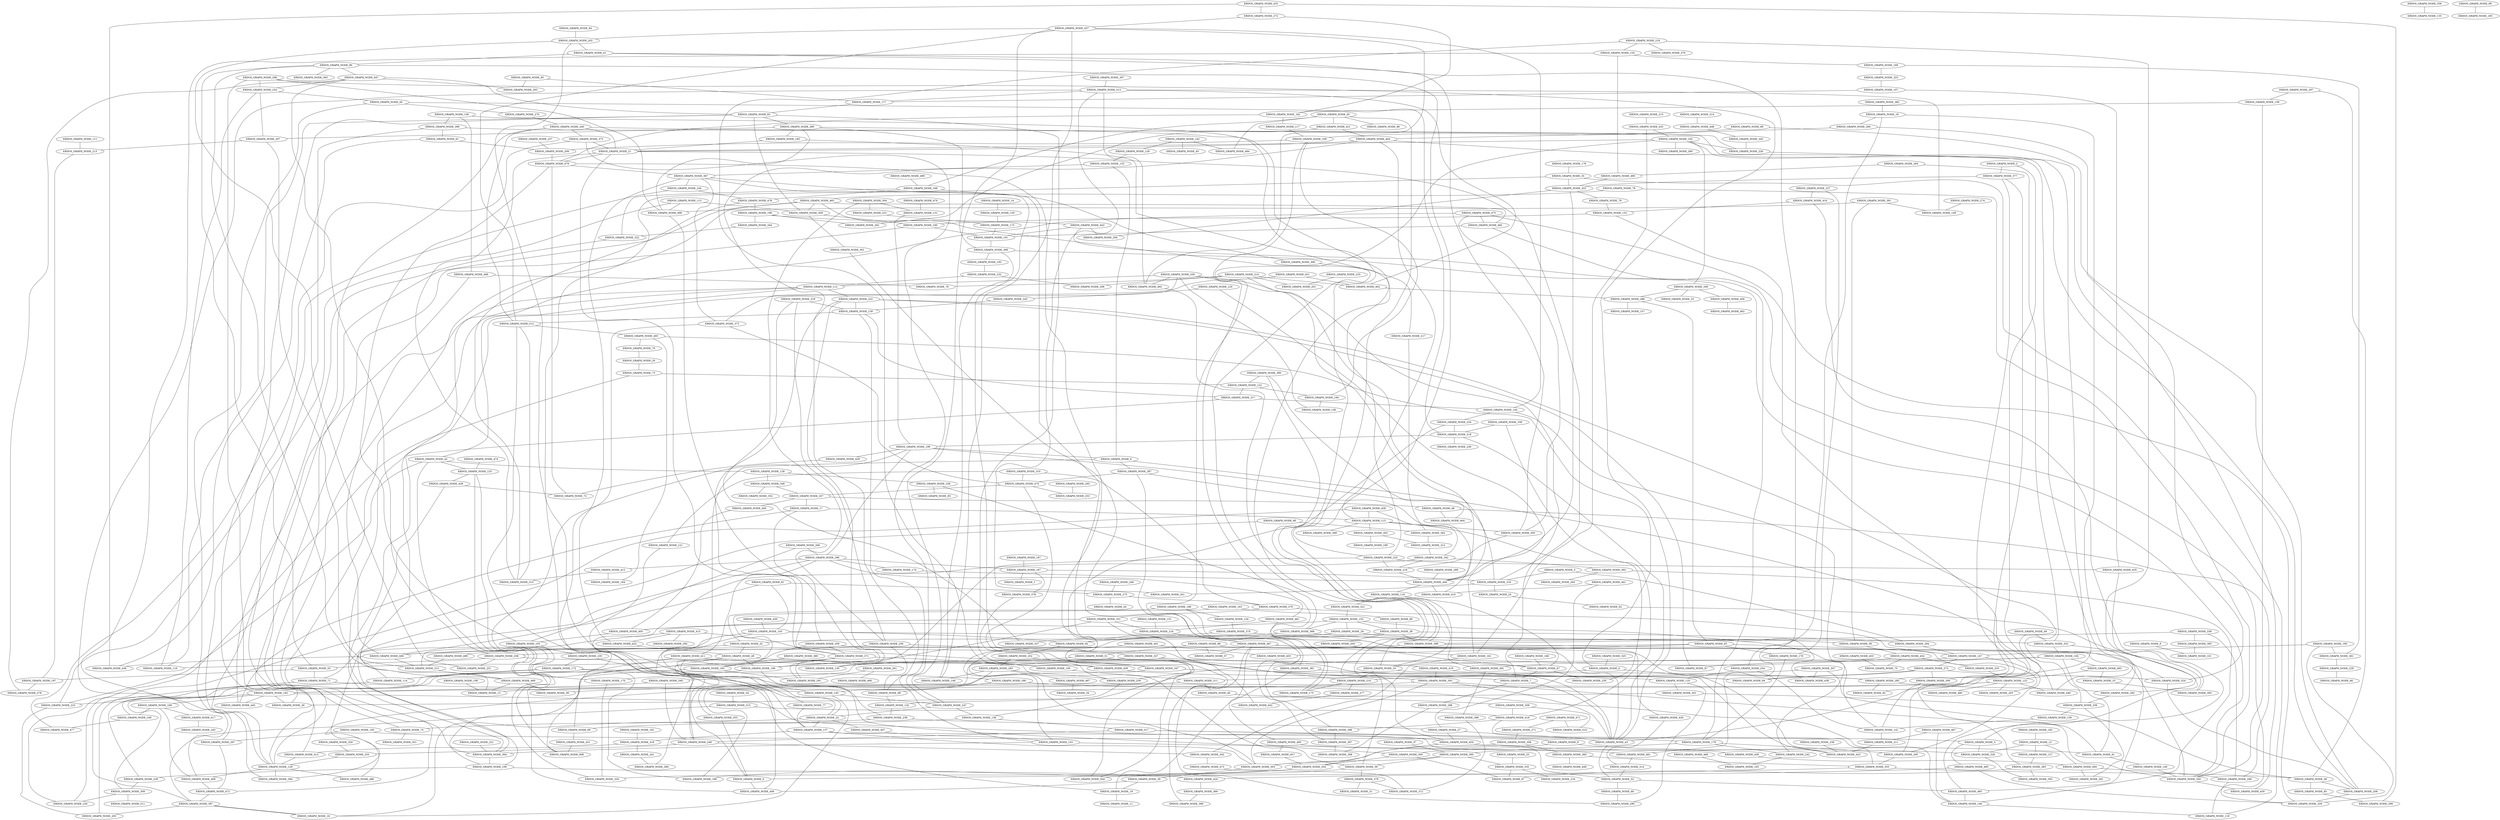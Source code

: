 graph ERDOS_GRAPH{
ERDOS_GRAPH_NODE_515 -- ERDOS_GRAPH_NODE_418;
ERDOS_GRAPH_NODE_287 -- ERDOS_GRAPH_NODE_470;
ERDOS_GRAPH_NODE_248 -- ERDOS_GRAPH_NODE_502;
ERDOS_GRAPH_NODE_64 -- ERDOS_GRAPH_NODE_202;
ERDOS_GRAPH_NODE_123 -- ERDOS_GRAPH_NODE_394;
ERDOS_GRAPH_NODE_501 -- ERDOS_GRAPH_NODE_30;
ERDOS_GRAPH_NODE_143 -- ERDOS_GRAPH_NODE_141;
ERDOS_GRAPH_NODE_166 -- ERDOS_GRAPH_NODE_67;
ERDOS_GRAPH_NODE_467 -- ERDOS_GRAPH_NODE_161;
ERDOS_GRAPH_NODE_161 -- ERDOS_GRAPH_NODE_33;
ERDOS_GRAPH_NODE_453 -- ERDOS_GRAPH_NODE_444;
ERDOS_GRAPH_NODE_152 -- ERDOS_GRAPH_NODE_82;
ERDOS_GRAPH_NODE_71 -- ERDOS_GRAPH_NODE_145;
ERDOS_GRAPH_NODE_80 -- ERDOS_GRAPH_NODE_38;
ERDOS_GRAPH_NODE_360 -- ERDOS_GRAPH_NODE_449;
ERDOS_GRAPH_NODE_9 -- ERDOS_GRAPH_NODE_439;
ERDOS_GRAPH_NODE_78 -- ERDOS_GRAPH_NODE_350;
ERDOS_GRAPH_NODE_38 -- ERDOS_GRAPH_NODE_388;
ERDOS_GRAPH_NODE_485 -- ERDOS_GRAPH_NODE_146;
ERDOS_GRAPH_NODE_215 -- ERDOS_GRAPH_NODE_432;
ERDOS_GRAPH_NODE_214 -- ERDOS_GRAPH_NODE_76;
ERDOS_GRAPH_NODE_89 -- ERDOS_GRAPH_NODE_109;
ERDOS_GRAPH_NODE_471 -- ERDOS_GRAPH_NODE_271;
ERDOS_GRAPH_NODE_136 -- ERDOS_GRAPH_NODE_234;
ERDOS_GRAPH_NODE_237 -- ERDOS_GRAPH_NODE_209;
ERDOS_GRAPH_NODE_113 -- ERDOS_GRAPH_NODE_223;
ERDOS_GRAPH_NODE_358 -- ERDOS_GRAPH_NODE_360;
ERDOS_GRAPH_NODE_387 -- ERDOS_GRAPH_NODE_16;
ERDOS_GRAPH_NODE_92 -- ERDOS_GRAPH_NODE_252;
ERDOS_GRAPH_NODE_61 -- ERDOS_GRAPH_NODE_209;
ERDOS_GRAPH_NODE_283 -- ERDOS_GRAPH_NODE_145;
ERDOS_GRAPH_NODE_214 -- ERDOS_GRAPH_NODE_201;
ERDOS_GRAPH_NODE_288 -- ERDOS_GRAPH_NODE_268;
ERDOS_GRAPH_NODE_6 -- ERDOS_GRAPH_NODE_287;
ERDOS_GRAPH_NODE_27 -- ERDOS_GRAPH_NODE_454;
ERDOS_GRAPH_NODE_242 -- ERDOS_GRAPH_NODE_105;
ERDOS_GRAPH_NODE_219 -- ERDOS_GRAPH_NODE_282;
ERDOS_GRAPH_NODE_179 -- ERDOS_GRAPH_NODE_443;
ERDOS_GRAPH_NODE_65 -- ERDOS_GRAPH_NODE_484;
ERDOS_GRAPH_NODE_173 -- ERDOS_GRAPH_NODE_191;
ERDOS_GRAPH_NODE_95 -- ERDOS_GRAPH_NODE_177;
ERDOS_GRAPH_NODE_505 -- ERDOS_GRAPH_NODE_218;
ERDOS_GRAPH_NODE_294 -- ERDOS_GRAPH_NODE_147;
ERDOS_GRAPH_NODE_342 -- ERDOS_GRAPH_NODE_392;
ERDOS_GRAPH_NODE_399 -- ERDOS_GRAPH_NODE_280;
ERDOS_GRAPH_NODE_331 -- ERDOS_GRAPH_NODE_124;
ERDOS_GRAPH_NODE_395 -- ERDOS_GRAPH_NODE_59;
ERDOS_GRAPH_NODE_447 -- ERDOS_GRAPH_NODE_293;
ERDOS_GRAPH_NODE_142 -- ERDOS_GRAPH_NODE_45;
ERDOS_GRAPH_NODE_97 -- ERDOS_GRAPH_NODE_222;
ERDOS_GRAPH_NODE_240 -- ERDOS_GRAPH_NODE_512;
ERDOS_GRAPH_NODE_336 -- ERDOS_GRAPH_NODE_222;
ERDOS_GRAPH_NODE_188 -- ERDOS_GRAPH_NODE_175;
ERDOS_GRAPH_NODE_479 -- ERDOS_GRAPH_NODE_367;
ERDOS_GRAPH_NODE_20 -- ERDOS_GRAPH_NODE_73;
ERDOS_GRAPH_NODE_114 -- ERDOS_GRAPH_NODE_205;
ERDOS_GRAPH_NODE_428 -- ERDOS_GRAPH_NODE_72;
ERDOS_GRAPH_NODE_7 -- ERDOS_GRAPH_NODE_288;
ERDOS_GRAPH_NODE_445 -- ERDOS_GRAPH_NODE_17;
ERDOS_GRAPH_NODE_35 -- ERDOS_GRAPH_NODE_119;
ERDOS_GRAPH_NODE_483 -- ERDOS_GRAPH_NODE_326;
ERDOS_GRAPH_NODE_243 -- ERDOS_GRAPH_NODE_139;
ERDOS_GRAPH_NODE_367 -- ERDOS_GRAPH_NODE_244;
ERDOS_GRAPH_NODE_41 -- ERDOS_GRAPH_NODE_90;
ERDOS_GRAPH_NODE_152 -- ERDOS_GRAPH_NODE_160;
ERDOS_GRAPH_NODE_455 -- ERDOS_GRAPH_NODE_75;
ERDOS_GRAPH_NODE_182 -- ERDOS_GRAPH_NODE_12;
ERDOS_GRAPH_NODE_17 -- ERDOS_GRAPH_NODE_359;
ERDOS_GRAPH_NODE_395 -- ERDOS_GRAPH_NODE_503;
ERDOS_GRAPH_NODE_266 -- ERDOS_GRAPH_NODE_103;
ERDOS_GRAPH_NODE_22 -- ERDOS_GRAPH_NODE_202;
ERDOS_GRAPH_NODE_502 -- ERDOS_GRAPH_NODE_473;
ERDOS_GRAPH_NODE_257 -- ERDOS_GRAPH_NODE_48;
ERDOS_GRAPH_NODE_102 -- ERDOS_GRAPH_NODE_21;
ERDOS_GRAPH_NODE_265 -- ERDOS_GRAPH_NODE_253;
ERDOS_GRAPH_NODE_18 -- ERDOS_GRAPH_NODE_481;
ERDOS_GRAPH_NODE_378 -- ERDOS_GRAPH_NODE_504;
ERDOS_GRAPH_NODE_364 -- ERDOS_GRAPH_NODE_106;
ERDOS_GRAPH_NODE_172 -- ERDOS_GRAPH_NODE_228;
ERDOS_GRAPH_NODE_347 -- ERDOS_GRAPH_NODE_285;
ERDOS_GRAPH_NODE_46 -- ERDOS_GRAPH_NODE_362;
ERDOS_GRAPH_NODE_421 -- ERDOS_GRAPH_NODE_262;
ERDOS_GRAPH_NODE_53 -- ERDOS_GRAPH_NODE_197;
ERDOS_GRAPH_NODE_53 -- ERDOS_GRAPH_NODE_71;
ERDOS_GRAPH_NODE_220 -- ERDOS_GRAPH_NODE_73;
ERDOS_GRAPH_NODE_304 -- ERDOS_GRAPH_NODE_131;
ERDOS_GRAPH_NODE_338 -- ERDOS_GRAPH_NODE_388;
ERDOS_GRAPH_NODE_39 -- ERDOS_GRAPH_NODE_19;
ERDOS_GRAPH_NODE_131 -- ERDOS_GRAPH_NODE_199;
ERDOS_GRAPH_NODE_428 -- ERDOS_GRAPH_NODE_13;
ERDOS_GRAPH_NODE_474 -- ERDOS_GRAPH_NODE_125;
ERDOS_GRAPH_NODE_235 -- ERDOS_GRAPH_NODE_172;
ERDOS_GRAPH_NODE_165 -- ERDOS_GRAPH_NODE_291;
ERDOS_GRAPH_NODE_167 -- ERDOS_GRAPH_NODE_316;
ERDOS_GRAPH_NODE_183 -- ERDOS_GRAPH_NODE_21;
ERDOS_GRAPH_NODE_102 -- ERDOS_GRAPH_NODE_260;
ERDOS_GRAPH_NODE_370 -- ERDOS_GRAPH_NODE_147;
ERDOS_GRAPH_NODE_28 -- ERDOS_GRAPH_NODE_180;
ERDOS_GRAPH_NODE_22 -- ERDOS_GRAPH_NODE_74;
ERDOS_GRAPH_NODE_21 -- ERDOS_GRAPH_NODE_371;
ERDOS_GRAPH_NODE_56 -- ERDOS_GRAPH_NODE_85;
ERDOS_GRAPH_NODE_518 -- ERDOS_GRAPH_NODE_236;
ERDOS_GRAPH_NODE_102 -- ERDOS_GRAPH_NODE_349;
ERDOS_GRAPH_NODE_223 -- ERDOS_GRAPH_NODE_205;
ERDOS_GRAPH_NODE_444 -- ERDOS_GRAPH_NODE_410;
ERDOS_GRAPH_NODE_206 -- ERDOS_GRAPH_NODE_329;
ERDOS_GRAPH_NODE_229 -- ERDOS_GRAPH_NODE_66;
ERDOS_GRAPH_NODE_461 -- ERDOS_GRAPH_NODE_124;
ERDOS_GRAPH_NODE_469 -- ERDOS_GRAPH_NODE_13;
ERDOS_GRAPH_NODE_466 -- ERDOS_GRAPH_NODE_76;
ERDOS_GRAPH_NODE_453 -- ERDOS_GRAPH_NODE_200;
ERDOS_GRAPH_NODE_106 -- ERDOS_GRAPH_NODE_317;
ERDOS_GRAPH_NODE_78 -- ERDOS_GRAPH_NODE_465;
ERDOS_GRAPH_NODE_338 -- ERDOS_GRAPH_NODE_385;
ERDOS_GRAPH_NODE_71 -- ERDOS_GRAPH_NODE_387;
ERDOS_GRAPH_NODE_381 -- ERDOS_GRAPH_NODE_19;
ERDOS_GRAPH_NODE_88 -- ERDOS_GRAPH_NODE_57;
ERDOS_GRAPH_NODE_367 -- ERDOS_GRAPH_NODE_94;
ERDOS_GRAPH_NODE_280 -- ERDOS_GRAPH_NODE_496;
ERDOS_GRAPH_NODE_495 -- ERDOS_GRAPH_NODE_424;
ERDOS_GRAPH_NODE_336 -- ERDOS_GRAPH_NODE_159;
ERDOS_GRAPH_NODE_354 -- ERDOS_GRAPH_NODE_334;
ERDOS_GRAPH_NODE_406 -- ERDOS_GRAPH_NODE_313;
ERDOS_GRAPH_NODE_158 -- ERDOS_GRAPH_NODE_396;
ERDOS_GRAPH_NODE_332 -- ERDOS_GRAPH_NODE_393;
ERDOS_GRAPH_NODE_115 -- ERDOS_GRAPH_NODE_505;
ERDOS_GRAPH_NODE_355 -- ERDOS_GRAPH_NODE_56;
ERDOS_GRAPH_NODE_90 -- ERDOS_GRAPH_NODE_469;
ERDOS_GRAPH_NODE_151 -- ERDOS_GRAPH_NODE_124;
ERDOS_GRAPH_NODE_311 -- ERDOS_GRAPH_NODE_58;
ERDOS_GRAPH_NODE_297 -- ERDOS_GRAPH_NODE_156;
ERDOS_GRAPH_NODE_379 -- ERDOS_GRAPH_NODE_372;
ERDOS_GRAPH_NODE_107 -- ERDOS_GRAPH_NODE_177;
ERDOS_GRAPH_NODE_411 -- ERDOS_GRAPH_NODE_238;
ERDOS_GRAPH_NODE_172 -- ERDOS_GRAPH_NODE_19;
ERDOS_GRAPH_NODE_240 -- ERDOS_GRAPH_NODE_375;
ERDOS_GRAPH_NODE_137 -- ERDOS_GRAPH_NODE_503;
ERDOS_GRAPH_NODE_190 -- ERDOS_GRAPH_NODE_147;
ERDOS_GRAPH_NODE_356 -- ERDOS_GRAPH_NODE_135;
ERDOS_GRAPH_NODE_106 -- ERDOS_GRAPH_NODE_112;
ERDOS_GRAPH_NODE_404 -- ERDOS_GRAPH_NODE_21;
ERDOS_GRAPH_NODE_128 -- ERDOS_GRAPH_NODE_328;
ERDOS_GRAPH_NODE_234 -- ERDOS_GRAPH_NODE_518;
ERDOS_GRAPH_NODE_343 -- ERDOS_GRAPH_NODE_192;
ERDOS_GRAPH_NODE_179 -- ERDOS_GRAPH_NODE_295;
ERDOS_GRAPH_NODE_165 -- ERDOS_GRAPH_NODE_364;
ERDOS_GRAPH_NODE_109 -- ERDOS_GRAPH_NODE_209;
ERDOS_GRAPH_NODE_232 -- ERDOS_GRAPH_NODE_506;
ERDOS_GRAPH_NODE_142 -- ERDOS_GRAPH_NODE_126;
ERDOS_GRAPH_NODE_125 -- ERDOS_GRAPH_NODE_446;
ERDOS_GRAPH_NODE_432 -- ERDOS_GRAPH_NODE_161;
ERDOS_GRAPH_NODE_492 -- ERDOS_GRAPH_NODE_388;
ERDOS_GRAPH_NODE_147 -- ERDOS_GRAPH_NODE_273;
ERDOS_GRAPH_NODE_219 -- ERDOS_GRAPH_NODE_259;
ERDOS_GRAPH_NODE_156 -- ERDOS_GRAPH_NODE_350;
ERDOS_GRAPH_NODE_0 -- ERDOS_GRAPH_NODE_446;
ERDOS_GRAPH_NODE_507 -- ERDOS_GRAPH_NODE_438;
ERDOS_GRAPH_NODE_310 -- ERDOS_GRAPH_NODE_121;
ERDOS_GRAPH_NODE_123 -- ERDOS_GRAPH_NODE_13;
ERDOS_GRAPH_NODE_188 -- ERDOS_GRAPH_NODE_32;
ERDOS_GRAPH_NODE_499 -- ERDOS_GRAPH_NODE_313;
ERDOS_GRAPH_NODE_102 -- ERDOS_GRAPH_NODE_381;
ERDOS_GRAPH_NODE_309 -- ERDOS_GRAPH_NODE_220;
ERDOS_GRAPH_NODE_327 -- ERDOS_GRAPH_NODE_353;
ERDOS_GRAPH_NODE_235 -- ERDOS_GRAPH_NODE_145;
ERDOS_GRAPH_NODE_155 -- ERDOS_GRAPH_NODE_38;
ERDOS_GRAPH_NODE_196 -- ERDOS_GRAPH_NODE_262;
ERDOS_GRAPH_NODE_221 -- ERDOS_GRAPH_NODE_364;
ERDOS_GRAPH_NODE_199 -- ERDOS_GRAPH_NODE_316;
ERDOS_GRAPH_NODE_153 -- ERDOS_GRAPH_NODE_481;
ERDOS_GRAPH_NODE_231 -- ERDOS_GRAPH_NODE_173;
ERDOS_GRAPH_NODE_18 -- ERDOS_GRAPH_NODE_284;
ERDOS_GRAPH_NODE_286 -- ERDOS_GRAPH_NODE_157;
ERDOS_GRAPH_NODE_481 -- ERDOS_GRAPH_NODE_314;
ERDOS_GRAPH_NODE_143 -- ERDOS_GRAPH_NODE_92;
ERDOS_GRAPH_NODE_375 -- ERDOS_GRAPH_NODE_21;
ERDOS_GRAPH_NODE_125 -- ERDOS_GRAPH_NODE_428;
ERDOS_GRAPH_NODE_238 -- ERDOS_GRAPH_NODE_16;
ERDOS_GRAPH_NODE_158 -- ERDOS_GRAPH_NODE_454;
ERDOS_GRAPH_NODE_120 -- ERDOS_GRAPH_NODE_243;
ERDOS_GRAPH_NODE_377 -- ERDOS_GRAPH_NODE_453;
ERDOS_GRAPH_NODE_371 -- ERDOS_GRAPH_NODE_100;
ERDOS_GRAPH_NODE_95 -- ERDOS_GRAPH_NODE_293;
ERDOS_GRAPH_NODE_340 -- ERDOS_GRAPH_NODE_192;
ERDOS_GRAPH_NODE_346 -- ERDOS_GRAPH_NODE_322;
ERDOS_GRAPH_NODE_29 -- ERDOS_GRAPH_NODE_153;
ERDOS_GRAPH_NODE_112 -- ERDOS_GRAPH_NODE_42;
ERDOS_GRAPH_NODE_283 -- ERDOS_GRAPH_NODE_497;
ERDOS_GRAPH_NODE_451 -- ERDOS_GRAPH_NODE_402;
ERDOS_GRAPH_NODE_256 -- ERDOS_GRAPH_NODE_499;
ERDOS_GRAPH_NODE_415 -- ERDOS_GRAPH_NODE_422;
ERDOS_GRAPH_NODE_275 -- ERDOS_GRAPH_NODE_370;
ERDOS_GRAPH_NODE_426 -- ERDOS_GRAPH_NODE_314;
ERDOS_GRAPH_NODE_9 -- ERDOS_GRAPH_NODE_300;
ERDOS_GRAPH_NODE_88 -- ERDOS_GRAPH_NODE_51;
ERDOS_GRAPH_NODE_257 -- ERDOS_GRAPH_NODE_17;
ERDOS_GRAPH_NODE_318 -- ERDOS_GRAPH_NODE_413;
ERDOS_GRAPH_NODE_470 -- ERDOS_GRAPH_NODE_253;
ERDOS_GRAPH_NODE_226 -- ERDOS_GRAPH_NODE_430;
ERDOS_GRAPH_NODE_296 -- ERDOS_GRAPH_NODE_411;
ERDOS_GRAPH_NODE_458 -- ERDOS_GRAPH_NODE_115;
ERDOS_GRAPH_NODE_140 -- ERDOS_GRAPH_NODE_350;
ERDOS_GRAPH_NODE_298 -- ERDOS_GRAPH_NODE_496;
ERDOS_GRAPH_NODE_349 -- ERDOS_GRAPH_NODE_456;
ERDOS_GRAPH_NODE_475 -- ERDOS_GRAPH_NODE_329;
ERDOS_GRAPH_NODE_258 -- ERDOS_GRAPH_NODE_59;
ERDOS_GRAPH_NODE_431 -- ERDOS_GRAPH_NODE_408;
ERDOS_GRAPH_NODE_43 -- ERDOS_GRAPH_NODE_52;
ERDOS_GRAPH_NODE_444 -- ERDOS_GRAPH_NODE_118;
ERDOS_GRAPH_NODE_443 -- ERDOS_GRAPH_NODE_200;
ERDOS_GRAPH_NODE_490 -- ERDOS_GRAPH_NODE_453;
ERDOS_GRAPH_NODE_450 -- ERDOS_GRAPH_NODE_143;
ERDOS_GRAPH_NODE_280 -- ERDOS_GRAPH_NODE_207;
ERDOS_GRAPH_NODE_383 -- ERDOS_GRAPH_NODE_305;
ERDOS_GRAPH_NODE_172 -- ERDOS_GRAPH_NODE_186;
ERDOS_GRAPH_NODE_417 -- ERDOS_GRAPH_NODE_245;
ERDOS_GRAPH_NODE_63 -- ERDOS_GRAPH_NODE_192;
ERDOS_GRAPH_NODE_473 -- ERDOS_GRAPH_NODE_372;
ERDOS_GRAPH_NODE_316 -- ERDOS_GRAPH_NODE_21;
ERDOS_GRAPH_NODE_291 -- ERDOS_GRAPH_NODE_222;
ERDOS_GRAPH_NODE_483 -- ERDOS_GRAPH_NODE_457;
ERDOS_GRAPH_NODE_218 -- ERDOS_GRAPH_NODE_444;
ERDOS_GRAPH_NODE_98 -- ERDOS_GRAPH_NODE_132;
ERDOS_GRAPH_NODE_371 -- ERDOS_GRAPH_NODE_222;
ERDOS_GRAPH_NODE_36 -- ERDOS_GRAPH_NODE_434;
ERDOS_GRAPH_NODE_91 -- ERDOS_GRAPH_NODE_140;
ERDOS_GRAPH_NODE_102 -- ERDOS_GRAPH_NODE_226;
ERDOS_GRAPH_NODE_4 -- ERDOS_GRAPH_NODE_423;
ERDOS_GRAPH_NODE_238 -- ERDOS_GRAPH_NODE_27;
ERDOS_GRAPH_NODE_328 -- ERDOS_GRAPH_NODE_93;
ERDOS_GRAPH_NODE_147 -- ERDOS_GRAPH_NODE_502;
ERDOS_GRAPH_NODE_366 -- ERDOS_GRAPH_NODE_36;
ERDOS_GRAPH_NODE_142 -- ERDOS_GRAPH_NODE_484;
ERDOS_GRAPH_NODE_388 -- ERDOS_GRAPH_NODE_258;
ERDOS_GRAPH_NODE_63 -- ERDOS_GRAPH_NODE_280;
ERDOS_GRAPH_NODE_125 -- ERDOS_GRAPH_NODE_408;
ERDOS_GRAPH_NODE_335 -- ERDOS_GRAPH_NODE_216;
ERDOS_GRAPH_NODE_471 -- ERDOS_GRAPH_NODE_510;
ERDOS_GRAPH_NODE_38 -- ERDOS_GRAPH_NODE_294;
ERDOS_GRAPH_NODE_108 -- ERDOS_GRAPH_NODE_13;
ERDOS_GRAPH_NODE_437 -- ERDOS_GRAPH_NODE_247;
ERDOS_GRAPH_NODE_421 -- ERDOS_GRAPH_NODE_404;
ERDOS_GRAPH_NODE_399 -- ERDOS_GRAPH_NODE_148;
ERDOS_GRAPH_NODE_136 -- ERDOS_GRAPH_NODE_69;
ERDOS_GRAPH_NODE_186 -- ERDOS_GRAPH_NODE_146;
ERDOS_GRAPH_NODE_180 -- ERDOS_GRAPH_NODE_170;
ERDOS_GRAPH_NODE_90 -- ERDOS_GRAPH_NODE_447;
ERDOS_GRAPH_NODE_453 -- ERDOS_GRAPH_NODE_79;
ERDOS_GRAPH_NODE_67 -- ERDOS_GRAPH_NODE_7;
ERDOS_GRAPH_NODE_207 -- ERDOS_GRAPH_NODE_313;
ERDOS_GRAPH_NODE_35 -- ERDOS_GRAPH_NODE_446;
ERDOS_GRAPH_NODE_117 -- ERDOS_GRAPH_NODE_109;
ERDOS_GRAPH_NODE_225 -- ERDOS_GRAPH_NODE_90;
ERDOS_GRAPH_NODE_465 -- ERDOS_GRAPH_NODE_509;
ERDOS_GRAPH_NODE_319 -- ERDOS_GRAPH_NODE_337;
ERDOS_GRAPH_NODE_52 -- ERDOS_GRAPH_NODE_68;
ERDOS_GRAPH_NODE_213 -- ERDOS_GRAPH_NODE_197;
ERDOS_GRAPH_NODE_375 -- ERDOS_GRAPH_NODE_477;
ERDOS_GRAPH_NODE_285 -- ERDOS_GRAPH_NODE_282;
ERDOS_GRAPH_NODE_37 -- ERDOS_GRAPH_NODE_395;
ERDOS_GRAPH_NODE_412 -- ERDOS_GRAPH_NODE_164;
ERDOS_GRAPH_NODE_248 -- ERDOS_GRAPH_NODE_512;
ERDOS_GRAPH_NODE_434 -- ERDOS_GRAPH_NODE_75;
ERDOS_GRAPH_NODE_513 -- ERDOS_GRAPH_NODE_177;
ERDOS_GRAPH_NODE_16 -- ERDOS_GRAPH_NODE_387;
ERDOS_GRAPH_NODE_381 -- ERDOS_GRAPH_NODE_110;
ERDOS_GRAPH_NODE_468 -- ERDOS_GRAPH_NODE_105;
ERDOS_GRAPH_NODE_199 -- ERDOS_GRAPH_NODE_429;
ERDOS_GRAPH_NODE_301 -- ERDOS_GRAPH_NODE_398;
ERDOS_GRAPH_NODE_126 -- ERDOS_GRAPH_NODE_133;
ERDOS_GRAPH_NODE_26 -- ERDOS_GRAPH_NODE_394;
ERDOS_GRAPH_NODE_163 -- ERDOS_GRAPH_NODE_80;
ERDOS_GRAPH_NODE_214 -- ERDOS_GRAPH_NODE_444;
ERDOS_GRAPH_NODE_283 -- ERDOS_GRAPH_NODE_148;
ERDOS_GRAPH_NODE_346 -- ERDOS_GRAPH_NODE_478;
ERDOS_GRAPH_NODE_331 -- ERDOS_GRAPH_NODE_180;
ERDOS_GRAPH_NODE_67 -- ERDOS_GRAPH_NODE_118;
ERDOS_GRAPH_NODE_90 -- ERDOS_GRAPH_NODE_53;
ERDOS_GRAPH_NODE_312 -- ERDOS_GRAPH_NODE_342;
ERDOS_GRAPH_NODE_432 -- ERDOS_GRAPH_NODE_102;
ERDOS_GRAPH_NODE_5 -- ERDOS_GRAPH_NODE_326;
ERDOS_GRAPH_NODE_192 -- ERDOS_GRAPH_NODE_30;
ERDOS_GRAPH_NODE_113 -- ERDOS_GRAPH_NODE_496;
ERDOS_GRAPH_NODE_497 -- ERDOS_GRAPH_NODE_34;
ERDOS_GRAPH_NODE_258 -- ERDOS_GRAPH_NODE_251;
ERDOS_GRAPH_NODE_317 -- ERDOS_GRAPH_NODE_144;
ERDOS_GRAPH_NODE_515 -- ERDOS_GRAPH_NODE_387;
ERDOS_GRAPH_NODE_330 -- ERDOS_GRAPH_NODE_7;
ERDOS_GRAPH_NODE_241 -- ERDOS_GRAPH_NODE_384;
ERDOS_GRAPH_NODE_163 -- ERDOS_GRAPH_NODE_22;
ERDOS_GRAPH_NODE_51 -- ERDOS_GRAPH_NODE_130;
ERDOS_GRAPH_NODE_65 -- ERDOS_GRAPH_NODE_346;
ERDOS_GRAPH_NODE_416 -- ERDOS_GRAPH_NODE_5;
ERDOS_GRAPH_NODE_123 -- ERDOS_GRAPH_NODE_480;
ERDOS_GRAPH_NODE_513 -- ERDOS_GRAPH_NODE_149;
ERDOS_GRAPH_NODE_136 -- ERDOS_GRAPH_NODE_517;
ERDOS_GRAPH_NODE_112 -- ERDOS_GRAPH_NODE_222;
ERDOS_GRAPH_NODE_246 -- ERDOS_GRAPH_NODE_275;
ERDOS_GRAPH_NODE_179 -- ERDOS_GRAPH_NODE_242;
ERDOS_GRAPH_NODE_59 -- ERDOS_GRAPH_NODE_504;
ERDOS_GRAPH_NODE_239 -- ERDOS_GRAPH_NODE_423;
ERDOS_GRAPH_NODE_103 -- ERDOS_GRAPH_NODE_235;
ERDOS_GRAPH_NODE_162 -- ERDOS_GRAPH_NODE_479;
ERDOS_GRAPH_NODE_316 -- ERDOS_GRAPH_NODE_24;
ERDOS_GRAPH_NODE_242 -- ERDOS_GRAPH_NODE_144;
ERDOS_GRAPH_NODE_146 -- ERDOS_GRAPH_NODE_119;
ERDOS_GRAPH_NODE_81 -- ERDOS_GRAPH_NODE_143;
ERDOS_GRAPH_NODE_309 -- ERDOS_GRAPH_NODE_511;
ERDOS_GRAPH_NODE_70 -- ERDOS_GRAPH_NODE_20;
ERDOS_GRAPH_NODE_48 -- ERDOS_GRAPH_NODE_464;
ERDOS_GRAPH_NODE_465 -- ERDOS_GRAPH_NODE_482;
ERDOS_GRAPH_NODE_335 -- ERDOS_GRAPH_NODE_87;
ERDOS_GRAPH_NODE_513 -- ERDOS_GRAPH_NODE_492;
ERDOS_GRAPH_NODE_168 -- ERDOS_GRAPH_NODE_409;
ERDOS_GRAPH_NODE_27 -- ERDOS_GRAPH_NODE_43;
ERDOS_GRAPH_NODE_217 -- ERDOS_GRAPH_NODE_362;
ERDOS_GRAPH_NODE_349 -- ERDOS_GRAPH_NODE_23;
ERDOS_GRAPH_NODE_386 -- ERDOS_GRAPH_NODE_372;
ERDOS_GRAPH_NODE_224 -- ERDOS_GRAPH_NODE_26;
ERDOS_GRAPH_NODE_391 -- ERDOS_GRAPH_NODE_36;
ERDOS_GRAPH_NODE_28 -- ERDOS_GRAPH_NODE_77;
ERDOS_GRAPH_NODE_172 -- ERDOS_GRAPH_NODE_114;
ERDOS_GRAPH_NODE_186 -- ERDOS_GRAPH_NODE_98;
ERDOS_GRAPH_NODE_61 -- ERDOS_GRAPH_NODE_436;
ERDOS_GRAPH_NODE_222 -- ERDOS_GRAPH_NODE_139;
ERDOS_GRAPH_NODE_252 -- ERDOS_GRAPH_NODE_347;
ERDOS_GRAPH_NODE_83 -- ERDOS_GRAPH_NODE_406;
ERDOS_GRAPH_NODE_240 -- ERDOS_GRAPH_NODE_74;
ERDOS_GRAPH_NODE_472 -- ERDOS_GRAPH_NODE_387;
ERDOS_GRAPH_NODE_106 -- ERDOS_GRAPH_NODE_228;
ERDOS_GRAPH_NODE_56 -- ERDOS_GRAPH_NODE_208;
ERDOS_GRAPH_NODE_210 -- ERDOS_GRAPH_NODE_277;
ERDOS_GRAPH_NODE_411 -- ERDOS_GRAPH_NODE_459;
ERDOS_GRAPH_NODE_406 -- ERDOS_GRAPH_NODE_436;
ERDOS_GRAPH_NODE_314 -- ERDOS_GRAPH_NODE_52;
ERDOS_GRAPH_NODE_463 -- ERDOS_GRAPH_NODE_123;
ERDOS_GRAPH_NODE_296 -- ERDOS_GRAPH_NODE_461;
ERDOS_GRAPH_NODE_33 -- ERDOS_GRAPH_NODE_43;
ERDOS_GRAPH_NODE_158 -- ERDOS_GRAPH_NODE_466;
ERDOS_GRAPH_NODE_377 -- ERDOS_GRAPH_NODE_285;
ERDOS_GRAPH_NODE_397 -- ERDOS_GRAPH_NODE_268;
ERDOS_GRAPH_NODE_154 -- ERDOS_GRAPH_NODE_169;
ERDOS_GRAPH_NODE_467 -- ERDOS_GRAPH_NODE_423;
ERDOS_GRAPH_NODE_145 -- ERDOS_GRAPH_NODE_247;
ERDOS_GRAPH_NODE_240 -- ERDOS_GRAPH_NODE_226;
ERDOS_GRAPH_NODE_51 -- ERDOS_GRAPH_NODE_442;
ERDOS_GRAPH_NODE_359 -- ERDOS_GRAPH_NODE_408;
ERDOS_GRAPH_NODE_380 -- ERDOS_GRAPH_NODE_165;
ERDOS_GRAPH_NODE_183 -- ERDOS_GRAPH_NODE_225;
ERDOS_GRAPH_NODE_399 -- ERDOS_GRAPH_NODE_350;
ERDOS_GRAPH_NODE_300 -- ERDOS_GRAPH_NODE_87;
ERDOS_GRAPH_NODE_402 -- ERDOS_GRAPH_NODE_286;
ERDOS_GRAPH_NODE_192 -- ERDOS_GRAPH_NODE_168;
ERDOS_GRAPH_NODE_192 -- ERDOS_GRAPH_NODE_223;
ERDOS_GRAPH_NODE_323 -- ERDOS_GRAPH_NODE_107;
ERDOS_GRAPH_NODE_83 -- ERDOS_GRAPH_NODE_203;
ERDOS_GRAPH_NODE_399 -- ERDOS_GRAPH_NODE_193;
ERDOS_GRAPH_NODE_415 -- ERDOS_GRAPH_NODE_292;
ERDOS_GRAPH_NODE_103 -- ERDOS_GRAPH_NODE_198;
ERDOS_GRAPH_NODE_225 -- ERDOS_GRAPH_NODE_218;
ERDOS_GRAPH_NODE_115 -- ERDOS_GRAPH_NODE_302;
ERDOS_GRAPH_NODE_122 -- ERDOS_GRAPH_NODE_194;
ERDOS_GRAPH_NODE_360 -- ERDOS_GRAPH_NODE_355;
ERDOS_GRAPH_NODE_273 -- ERDOS_GRAPH_NODE_324;
ERDOS_GRAPH_NODE_512 -- ERDOS_GRAPH_NODE_493;
ERDOS_GRAPH_NODE_8 -- ERDOS_GRAPH_NODE_101;
ERDOS_GRAPH_NODE_227 -- ERDOS_GRAPH_NODE_178;
ERDOS_GRAPH_NODE_304 -- ERDOS_GRAPH_NODE_256;
ERDOS_GRAPH_NODE_465 -- ERDOS_GRAPH_NODE_472;
ERDOS_GRAPH_NODE_362 -- ERDOS_GRAPH_NODE_312;
ERDOS_GRAPH_NODE_517 -- ERDOS_GRAPH_NODE_248;
ERDOS_GRAPH_NODE_219 -- ERDOS_GRAPH_NODE_154;
ERDOS_GRAPH_NODE_350 -- ERDOS_GRAPH_NODE_430;
ERDOS_GRAPH_NODE_209 -- ERDOS_GRAPH_NODE_479;
ERDOS_GRAPH_NODE_475 -- ERDOS_GRAPH_NODE_71;
ERDOS_GRAPH_NODE_358 -- ERDOS_GRAPH_NODE_503;
ERDOS_GRAPH_NODE_77 -- ERDOS_GRAPH_NODE_137;
ERDOS_GRAPH_NODE_42 -- ERDOS_GRAPH_NODE_125;
ERDOS_GRAPH_NODE_199 -- ERDOS_GRAPH_NODE_6;
ERDOS_GRAPH_NODE_258 -- ERDOS_GRAPH_NODE_447;
ERDOS_GRAPH_NODE_144 -- ERDOS_GRAPH_NODE_234;
ERDOS_GRAPH_NODE_375 -- ERDOS_GRAPH_NODE_247;
ERDOS_GRAPH_NODE_443 -- ERDOS_GRAPH_NODE_191;
ERDOS_GRAPH_NODE_475 -- ERDOS_GRAPH_NODE_505;
ERDOS_GRAPH_NODE_270 -- ERDOS_GRAPH_NODE_240;
ERDOS_GRAPH_NODE_348 -- ERDOS_GRAPH_NODE_257;
ERDOS_GRAPH_NODE_336 -- ERDOS_GRAPH_NODE_281;
ERDOS_GRAPH_NODE_160 -- ERDOS_GRAPH_NODE_191;
ERDOS_GRAPH_NODE_478 -- ERDOS_GRAPH_NODE_196;
ERDOS_GRAPH_NODE_17 -- ERDOS_GRAPH_NODE_115;
ERDOS_GRAPH_NODE_154 -- ERDOS_GRAPH_NODE_267;
ERDOS_GRAPH_NODE_396 -- ERDOS_GRAPH_NODE_295;
ERDOS_GRAPH_NODE_214 -- ERDOS_GRAPH_NODE_506;
ERDOS_GRAPH_NODE_514 -- ERDOS_GRAPH_NODE_448;
ERDOS_GRAPH_NODE_319 -- ERDOS_GRAPH_NODE_139;
ERDOS_GRAPH_NODE_249 -- ERDOS_GRAPH_NODE_477;
ERDOS_GRAPH_NODE_240 -- ERDOS_GRAPH_NODE_21;
ERDOS_GRAPH_NODE_465 -- ERDOS_GRAPH_NODE_129;
ERDOS_GRAPH_NODE_41 -- ERDOS_GRAPH_NODE_254;
ERDOS_GRAPH_NODE_190 -- ERDOS_GRAPH_NODE_329;
ERDOS_GRAPH_NODE_330 -- ERDOS_GRAPH_NODE_444;
ERDOS_GRAPH_NODE_63 -- ERDOS_GRAPH_NODE_116;
ERDOS_GRAPH_NODE_38 -- ERDOS_GRAPH_NODE_204;
ERDOS_GRAPH_NODE_476 -- ERDOS_GRAPH_NODE_131;
ERDOS_GRAPH_NODE_63 -- ERDOS_GRAPH_NODE_459;
ERDOS_GRAPH_NODE_12 -- ERDOS_GRAPH_NODE_127;
ERDOS_GRAPH_NODE_340 -- ERDOS_GRAPH_NODE_248;
ERDOS_GRAPH_NODE_113 -- ERDOS_GRAPH_NODE_509;
ERDOS_GRAPH_NODE_129 -- ERDOS_GRAPH_NODE_486;
ERDOS_GRAPH_NODE_390 -- ERDOS_GRAPH_NODE_33;
ERDOS_GRAPH_NODE_507 -- ERDOS_GRAPH_NODE_91;
ERDOS_GRAPH_NODE_232 -- ERDOS_GRAPH_NODE_112;
ERDOS_GRAPH_NODE_129 -- ERDOS_GRAPH_NODE_409;
ERDOS_GRAPH_NODE_475 -- ERDOS_GRAPH_NODE_482;
ERDOS_GRAPH_NODE_208 -- ERDOS_GRAPH_NODE_329;
ERDOS_GRAPH_NODE_441 -- ERDOS_GRAPH_NODE_27;
ERDOS_GRAPH_NODE_118 -- ERDOS_GRAPH_NODE_321;
ERDOS_GRAPH_NODE_370 -- ERDOS_GRAPH_NODE_331;
ERDOS_GRAPH_NODE_287 -- ERDOS_GRAPH_NODE_397;
ERDOS_GRAPH_NODE_32 -- ERDOS_GRAPH_NODE_406;
ERDOS_GRAPH_NODE_310 -- ERDOS_GRAPH_NODE_370;
ERDOS_GRAPH_NODE_495 -- ERDOS_GRAPH_NODE_329;
ERDOS_GRAPH_NODE_467 -- ERDOS_GRAPH_NODE_483;
ERDOS_GRAPH_NODE_167 -- ERDOS_GRAPH_NODE_1;
ERDOS_GRAPH_NODE_69 -- ERDOS_GRAPH_NODE_431;
ERDOS_GRAPH_NODE_518 -- ERDOS_GRAPH_NODE_199;
ERDOS_GRAPH_NODE_284 -- ERDOS_GRAPH_NODE_324;
ERDOS_GRAPH_NODE_40 -- ERDOS_GRAPH_NODE_508;
ERDOS_GRAPH_NODE_179 -- ERDOS_GRAPH_NODE_395;
ERDOS_GRAPH_NODE_62 -- ERDOS_GRAPH_NODE_485;
ERDOS_GRAPH_NODE_451 -- ERDOS_GRAPH_NODE_364;
ERDOS_GRAPH_NODE_374 -- ERDOS_GRAPH_NODE_92;
ERDOS_GRAPH_NODE_466 -- ERDOS_GRAPH_NODE_445;
ERDOS_GRAPH_NODE_345 -- ERDOS_GRAPH_NODE_226;
ERDOS_GRAPH_NODE_272 -- ERDOS_GRAPH_NODE_437;
ERDOS_GRAPH_NODE_194 -- ERDOS_GRAPH_NODE_138;
ERDOS_GRAPH_NODE_35 -- ERDOS_GRAPH_NODE_453;
ERDOS_GRAPH_NODE_404 -- ERDOS_GRAPH_NODE_98;
ERDOS_GRAPH_NODE_21 -- ERDOS_GRAPH_NODE_479;
ERDOS_GRAPH_NODE_247 -- ERDOS_GRAPH_NODE_22;
ERDOS_GRAPH_NODE_233 -- ERDOS_GRAPH_NODE_201;
ERDOS_GRAPH_NODE_228 -- ERDOS_GRAPH_NODE_309;
ERDOS_GRAPH_NODE_405 -- ERDOS_GRAPH_NODE_103;
ERDOS_GRAPH_NODE_391 -- ERDOS_GRAPH_NODE_149;
ERDOS_GRAPH_NODE_266 -- ERDOS_GRAPH_NODE_296;
ERDOS_GRAPH_NODE_457 -- ERDOS_GRAPH_NODE_354;
ERDOS_GRAPH_NODE_2 -- ERDOS_GRAPH_NODE_377;
ERDOS_GRAPH_NODE_319 -- ERDOS_GRAPH_NODE_256;
ERDOS_GRAPH_NODE_354 -- ERDOS_GRAPH_NODE_198;
ERDOS_GRAPH_NODE_302 -- ERDOS_GRAPH_NODE_189;
ERDOS_GRAPH_NODE_264 -- ERDOS_GRAPH_NODE_490;
ERDOS_GRAPH_NODE_271 -- ERDOS_GRAPH_NODE_358;
ERDOS_GRAPH_NODE_18 -- ERDOS_GRAPH_NODE_282;
ERDOS_GRAPH_NODE_404 -- ERDOS_GRAPH_NODE_115;
ERDOS_GRAPH_NODE_167 -- ERDOS_GRAPH_NODE_378;
ERDOS_GRAPH_NODE_48 -- ERDOS_GRAPH_NODE_206;
ERDOS_GRAPH_NODE_382 -- ERDOS_GRAPH_NODE_18;
ERDOS_GRAPH_NODE_320 -- ERDOS_GRAPH_NODE_255;
ERDOS_GRAPH_NODE_178 -- ERDOS_GRAPH_NODE_179;
ERDOS_GRAPH_NODE_297 -- ERDOS_GRAPH_NODE_56;
ERDOS_GRAPH_NODE_89 -- ERDOS_GRAPH_NODE_208;
ERDOS_GRAPH_NODE_181 -- ERDOS_GRAPH_NODE_318;
ERDOS_GRAPH_NODE_461 -- ERDOS_GRAPH_NODE_43;
ERDOS_GRAPH_NODE_327 -- ERDOS_GRAPH_NODE_67;
ERDOS_GRAPH_NODE_247 -- ERDOS_GRAPH_NODE_136;
ERDOS_GRAPH_NODE_349 -- ERDOS_GRAPH_NODE_286;
ERDOS_GRAPH_NODE_164 -- ERDOS_GRAPH_NODE_493;
ERDOS_GRAPH_NODE_204 -- ERDOS_GRAPH_NODE_67;
ERDOS_GRAPH_NODE_83 -- ERDOS_GRAPH_NODE_403;
ERDOS_GRAPH_NODE_132 -- ERDOS_GRAPH_NODE_238;
ERDOS_GRAPH_NODE_371 -- ERDOS_GRAPH_NODE_291;
ERDOS_GRAPH_NODE_43 -- ERDOS_GRAPH_NODE_518;
ERDOS_GRAPH_NODE_192 -- ERDOS_GRAPH_NODE_445;
ERDOS_GRAPH_NODE_261 -- ERDOS_GRAPH_NODE_291;
ERDOS_GRAPH_NODE_264 -- ERDOS_GRAPH_NODE_332;
ERDOS_GRAPH_NODE_154 -- ERDOS_GRAPH_NODE_490;
ERDOS_GRAPH_NODE_26 -- ERDOS_GRAPH_NODE_270;
ERDOS_GRAPH_NODE_272 -- ERDOS_GRAPH_NODE_162;
ERDOS_GRAPH_NODE_196 -- ERDOS_GRAPH_NODE_344;
ERDOS_GRAPH_NODE_441 -- ERDOS_GRAPH_NODE_410;
ERDOS_GRAPH_NODE_33 -- ERDOS_GRAPH_NODE_280;
ERDOS_GRAPH_NODE_162 -- ERDOS_GRAPH_NODE_117;
ERDOS_GRAPH_NODE_22 -- ERDOS_GRAPH_NODE_407;
ERDOS_GRAPH_NODE_433 -- ERDOS_GRAPH_NODE_299;
ERDOS_GRAPH_NODE_454 -- ERDOS_GRAPH_NODE_91;
ERDOS_GRAPH_NODE_137 -- ERDOS_GRAPH_NODE_318;
ERDOS_GRAPH_NODE_147 -- ERDOS_GRAPH_NODE_295;
ERDOS_GRAPH_NODE_65 -- ERDOS_GRAPH_NODE_86;
ERDOS_GRAPH_NODE_5 -- ERDOS_GRAPH_NODE_495;
ERDOS_GRAPH_NODE_280 -- ERDOS_GRAPH_NODE_183;
ERDOS_GRAPH_NODE_302 -- ERDOS_GRAPH_NODE_312;
ERDOS_GRAPH_NODE_258 -- ERDOS_GRAPH_NODE_116;
ERDOS_GRAPH_NODE_338 -- ERDOS_GRAPH_NODE_206;
ERDOS_GRAPH_NODE_65 -- ERDOS_GRAPH_NODE_421;
ERDOS_GRAPH_NODE_509 -- ERDOS_GRAPH_NODE_160;
ERDOS_GRAPH_NODE_38 -- ERDOS_GRAPH_NODE_32;
ERDOS_GRAPH_NODE_81 -- ERDOS_GRAPH_NODE_406;
ERDOS_GRAPH_NODE_49 -- ERDOS_GRAPH_NODE_43;
ERDOS_GRAPH_NODE_487 -- ERDOS_GRAPH_NODE_146;
ERDOS_GRAPH_NODE_508 -- ERDOS_GRAPH_NODE_510;
ERDOS_GRAPH_NODE_190 -- ERDOS_GRAPH_NODE_361;
ERDOS_GRAPH_NODE_42 -- ERDOS_GRAPH_NODE_334;
ERDOS_GRAPH_NODE_28 -- ERDOS_GRAPH_NODE_419;
ERDOS_GRAPH_NODE_401 -- ERDOS_GRAPH_NODE_403;
ERDOS_GRAPH_NODE_19 -- ERDOS_GRAPH_NODE_11;
ERDOS_GRAPH_NODE_298 -- ERDOS_GRAPH_NODE_30;
ERDOS_GRAPH_NODE_396 -- ERDOS_GRAPH_NODE_61;
ERDOS_GRAPH_NODE_259 -- ERDOS_GRAPH_NODE_132;
ERDOS_GRAPH_NODE_419 -- ERDOS_GRAPH_NODE_343;
ERDOS_GRAPH_NODE_315 -- ERDOS_GRAPH_NODE_478;
ERDOS_GRAPH_NODE_6 -- ERDOS_GRAPH_NODE_137;
ERDOS_GRAPH_NODE_324 -- ERDOS_GRAPH_NODE_208;
ERDOS_GRAPH_NODE_74 -- ERDOS_GRAPH_NODE_351;
ERDOS_GRAPH_NODE_81 -- ERDOS_GRAPH_NODE_275;
ERDOS_GRAPH_NODE_304 -- ERDOS_GRAPH_NODE_231;
ERDOS_GRAPH_NODE_326 -- ERDOS_GRAPH_NODE_305;
ERDOS_GRAPH_NODE_261 -- ERDOS_GRAPH_NODE_460;
ERDOS_GRAPH_NODE_29 -- ERDOS_GRAPH_NODE_92;
ERDOS_GRAPH_NODE_505 -- ERDOS_GRAPH_NODE_41;
ERDOS_GRAPH_NODE_296 -- ERDOS_GRAPH_NODE_412;
ERDOS_GRAPH_NODE_503 -- ERDOS_GRAPH_NODE_39;
ERDOS_GRAPH_NODE_418 -- ERDOS_GRAPH_NODE_398;
ERDOS_GRAPH_NODE_332 -- ERDOS_GRAPH_NODE_104;
ERDOS_GRAPH_NODE_170 -- ERDOS_GRAPH_NODE_199;
ERDOS_GRAPH_NODE_501 -- ERDOS_GRAPH_NODE_56;
ERDOS_GRAPH_NODE_12 -- ERDOS_GRAPH_NODE_494;
ERDOS_GRAPH_NODE_343 -- ERDOS_GRAPH_NODE_350;
ERDOS_GRAPH_NODE_110 -- ERDOS_GRAPH_NODE_501;
ERDOS_GRAPH_NODE_155 -- ERDOS_GRAPH_NODE_29;
ERDOS_GRAPH_NODE_109 -- ERDOS_GRAPH_NODE_194;
ERDOS_GRAPH_NODE_153 -- ERDOS_GRAPH_NODE_364;
ERDOS_GRAPH_NODE_412 -- ERDOS_GRAPH_NODE_315;
ERDOS_GRAPH_NODE_491 -- ERDOS_GRAPH_NODE_386;
ERDOS_GRAPH_NODE_109 -- ERDOS_GRAPH_NODE_175;
ERDOS_GRAPH_NODE_343 -- ERDOS_GRAPH_NODE_43;
ERDOS_GRAPH_NODE_353 -- ERDOS_GRAPH_NODE_0;
ERDOS_GRAPH_NODE_254 -- ERDOS_GRAPH_NODE_110;
ERDOS_GRAPH_NODE_385 -- ERDOS_GRAPH_NODE_101;
ERDOS_GRAPH_NODE_448 -- ERDOS_GRAPH_NODE_345;
ERDOS_GRAPH_NODE_227 -- ERDOS_GRAPH_NODE_416;
ERDOS_GRAPH_NODE_244 -- ERDOS_GRAPH_NODE_478;
ERDOS_GRAPH_NODE_298 -- ERDOS_GRAPH_NODE_43;
ERDOS_GRAPH_NODE_143 -- ERDOS_GRAPH_NODE_313;
ERDOS_GRAPH_NODE_517 -- ERDOS_GRAPH_NODE_179;
ERDOS_GRAPH_NODE_371 -- ERDOS_GRAPH_NODE_309;
ERDOS_GRAPH_NODE_500 -- ERDOS_GRAPH_NODE_141;
ERDOS_GRAPH_NODE_482 -- ERDOS_GRAPH_NODE_119;
ERDOS_GRAPH_NODE_256 -- ERDOS_GRAPH_NODE_327;
ERDOS_GRAPH_NODE_144 -- ERDOS_GRAPH_NODE_437;
ERDOS_GRAPH_NODE_409 -- ERDOS_GRAPH_NODE_472;
ERDOS_GRAPH_NODE_267 -- ERDOS_GRAPH_NODE_472;
ERDOS_GRAPH_NODE_88 -- ERDOS_GRAPH_NODE_324;
ERDOS_GRAPH_NODE_342 -- ERDOS_GRAPH_NODE_69;
ERDOS_GRAPH_NODE_509 -- ERDOS_GRAPH_NODE_301;
ERDOS_GRAPH_NODE_79 -- ERDOS_GRAPH_NODE_152;
ERDOS_GRAPH_NODE_487 -- ERDOS_GRAPH_NODE_211;
ERDOS_GRAPH_NODE_498 -- ERDOS_GRAPH_NODE_346;
ERDOS_GRAPH_NODE_104 -- ERDOS_GRAPH_NODE_463;
ERDOS_GRAPH_NODE_122 -- ERDOS_GRAPH_NODE_317;
ERDOS_GRAPH_NODE_493 -- ERDOS_GRAPH_NODE_70;
ERDOS_GRAPH_NODE_379 -- ERDOS_GRAPH_NODE_31;
ERDOS_GRAPH_NODE_148 -- ERDOS_GRAPH_NODE_437;
ERDOS_GRAPH_NODE_504 -- ERDOS_GRAPH_NODE_470;
ERDOS_GRAPH_NODE_333 -- ERDOS_GRAPH_NODE_123;
ERDOS_GRAPH_NODE_121 -- ERDOS_GRAPH_NODE_248;
ERDOS_GRAPH_NODE_168 -- ERDOS_GRAPH_NODE_417;
ERDOS_GRAPH_NODE_330 -- ERDOS_GRAPH_NODE_373;
ERDOS_GRAPH_NODE_467 -- ERDOS_GRAPH_NODE_57;
ERDOS_GRAPH_NODE_273 -- ERDOS_GRAPH_NODE_500;
ERDOS_GRAPH_NODE_331 -- ERDOS_GRAPH_NODE_405;
ERDOS_GRAPH_NODE_330 -- ERDOS_GRAPH_NODE_138;
ERDOS_GRAPH_NODE_325 -- ERDOS_GRAPH_NODE_4;
ERDOS_GRAPH_NODE_437 -- ERDOS_GRAPH_NODE_202;
ERDOS_GRAPH_NODE_344 -- ERDOS_GRAPH_NODE_322;
ERDOS_GRAPH_NODE_141 -- ERDOS_GRAPH_NODE_211;
ERDOS_GRAPH_NODE_230 -- ERDOS_GRAPH_NODE_115;
ERDOS_GRAPH_NODE_134 -- ERDOS_GRAPH_NODE_374;
ERDOS_GRAPH_NODE_513 -- ERDOS_GRAPH_NODE_402;
ERDOS_GRAPH_NODE_307 -- ERDOS_GRAPH_NODE_513;
ERDOS_GRAPH_NODE_257 -- ERDOS_GRAPH_NODE_400;
ERDOS_GRAPH_NODE_367 -- ERDOS_GRAPH_NODE_422;
ERDOS_GRAPH_NODE_102 -- ERDOS_GRAPH_NODE_208;
ERDOS_GRAPH_NODE_289 -- ERDOS_GRAPH_NODE_444;
ERDOS_GRAPH_NODE_411 -- ERDOS_GRAPH_NODE_249;
ERDOS_GRAPH_NODE_3 -- ERDOS_GRAPH_NODE_316;
ERDOS_GRAPH_NODE_470 -- ERDOS_GRAPH_NODE_257;
ERDOS_GRAPH_NODE_342 -- ERDOS_GRAPH_NODE_218;
ERDOS_GRAPH_NODE_7 -- ERDOS_GRAPH_NODE_43;
ERDOS_GRAPH_NODE_273 -- ERDOS_GRAPH_NODE_94;
ERDOS_GRAPH_NODE_195 -- ERDOS_GRAPH_NODE_5;
ERDOS_GRAPH_NODE_104 -- ERDOS_GRAPH_NODE_97;
ERDOS_GRAPH_NODE_104 -- ERDOS_GRAPH_NODE_91;
ERDOS_GRAPH_NODE_168 -- ERDOS_GRAPH_NODE_249;
ERDOS_GRAPH_NODE_348 -- ERDOS_GRAPH_NODE_352;
ERDOS_GRAPH_NODE_415 -- ERDOS_GRAPH_NODE_347;
ERDOS_GRAPH_NODE_401 -- ERDOS_GRAPH_NODE_503;
ERDOS_GRAPH_NODE_202 -- ERDOS_GRAPH_NODE_41;
ERDOS_GRAPH_NODE_52 -- ERDOS_GRAPH_NODE_485;
ERDOS_GRAPH_NODE_187 -- ERDOS_GRAPH_NODE_167;
ERDOS_GRAPH_NODE_285 -- ERDOS_GRAPH_NODE_82;
ERDOS_GRAPH_NODE_94 -- ERDOS_GRAPH_NODE_273;
ERDOS_GRAPH_NODE_224 -- ERDOS_GRAPH_NODE_207;
ERDOS_GRAPH_NODE_160 -- ERDOS_GRAPH_NODE_129;
ERDOS_GRAPH_NODE_254 -- ERDOS_GRAPH_NODE_141;
ERDOS_GRAPH_NODE_120 -- ERDOS_GRAPH_NODE_161;
ERDOS_GRAPH_NODE_507 -- ERDOS_GRAPH_NODE_311;
ERDOS_GRAPH_NODE_373 -- ERDOS_GRAPH_NODE_470;
ERDOS_GRAPH_NODE_437 -- ERDOS_GRAPH_NODE_492;
ERDOS_GRAPH_NODE_107 -- ERDOS_GRAPH_NODE_435;
ERDOS_GRAPH_NODE_295 -- ERDOS_GRAPH_NODE_355;
ERDOS_GRAPH_NODE_447 -- ERDOS_GRAPH_NODE_224;
ERDOS_GRAPH_NODE_331 -- ERDOS_GRAPH_NODE_210;
ERDOS_GRAPH_NODE_207 -- ERDOS_GRAPH_NODE_213;
ERDOS_GRAPH_NODE_169 -- ERDOS_GRAPH_NODE_361;
ERDOS_GRAPH_NODE_339 -- ERDOS_GRAPH_NODE_518;
ERDOS_GRAPH_NODE_317 -- ERDOS_GRAPH_NODE_139;
ERDOS_GRAPH_NODE_22 -- ERDOS_GRAPH_NODE_137;
ERDOS_GRAPH_NODE_83 -- ERDOS_GRAPH_NODE_178;
ERDOS_GRAPH_NODE_124 -- ERDOS_GRAPH_NODE_467;
ERDOS_GRAPH_NODE_355 -- ERDOS_GRAPH_NODE_0;
ERDOS_GRAPH_NODE_192 -- ERDOS_GRAPH_NODE_454;
ERDOS_GRAPH_NODE_123 -- ERDOS_GRAPH_NODE_203;
ERDOS_GRAPH_NODE_67 -- ERDOS_GRAPH_NODE_230;
ERDOS_GRAPH_NODE_219 -- ERDOS_GRAPH_NODE_376;
ERDOS_GRAPH_NODE_24 -- ERDOS_GRAPH_NODE_62;
ERDOS_GRAPH_NODE_199 -- ERDOS_GRAPH_NODE_296;
ERDOS_GRAPH_NODE_127 -- ERDOS_GRAPH_NODE_383;
ERDOS_GRAPH_NODE_433 -- ERDOS_GRAPH_NODE_272;
ERDOS_GRAPH_NODE_6 -- ERDOS_GRAPH_NODE_440;
ERDOS_GRAPH_NODE_129 -- ERDOS_GRAPH_NODE_394;
ERDOS_GRAPH_NODE_176 -- ERDOS_GRAPH_NODE_35;
ERDOS_GRAPH_NODE_315 -- ERDOS_GRAPH_NODE_512;
ERDOS_GRAPH_NODE_284 -- ERDOS_GRAPH_NODE_404;
ERDOS_GRAPH_NODE_330 -- ERDOS_GRAPH_NODE_492;
ERDOS_GRAPH_NODE_150 -- ERDOS_GRAPH_NODE_173;
ERDOS_GRAPH_NODE_390 -- ERDOS_GRAPH_NODE_122;
ERDOS_GRAPH_NODE_513 -- ERDOS_GRAPH_NODE_341;
ERDOS_GRAPH_NODE_170 -- ERDOS_GRAPH_NODE_334;
ERDOS_GRAPH_NODE_12 -- ERDOS_GRAPH_NODE_326;
ERDOS_GRAPH_NODE_251 -- ERDOS_GRAPH_NODE_202;
ERDOS_GRAPH_NODE_224 -- ERDOS_GRAPH_NODE_116;
ERDOS_GRAPH_NODE_4 -- ERDOS_GRAPH_NODE_210;
ERDOS_GRAPH_NODE_296 -- ERDOS_GRAPH_NODE_174;
ERDOS_GRAPH_NODE_248 -- ERDOS_GRAPH_NODE_255;
ERDOS_GRAPH_NODE_343 -- ERDOS_GRAPH_NODE_503;
ERDOS_GRAPH_NODE_327 -- ERDOS_GRAPH_NODE_340;
ERDOS_GRAPH_NODE_10 -- ERDOS_GRAPH_NODE_393;
ERDOS_GRAPH_NODE_494 -- ERDOS_GRAPH_NODE_281;
ERDOS_GRAPH_NODE_32 -- ERDOS_GRAPH_NODE_28;
ERDOS_GRAPH_NODE_169 -- ERDOS_GRAPH_NODE_323;
ERDOS_GRAPH_NODE_513 -- ERDOS_GRAPH_NODE_409;
ERDOS_GRAPH_NODE_174 -- ERDOS_GRAPH_NODE_444;
ERDOS_GRAPH_NODE_155 -- ERDOS_GRAPH_NODE_405;
ERDOS_GRAPH_NODE_347 -- ERDOS_GRAPH_NODE_198;
ERDOS_GRAPH_NODE_456 -- ERDOS_GRAPH_NODE_462;
ERDOS_GRAPH_NODE_139 -- ERDOS_GRAPH_NODE_512;
ERDOS_GRAPH_NODE_33 -- ERDOS_GRAPH_NODE_210;
ERDOS_GRAPH_NODE_29 -- ERDOS_GRAPH_NODE_332;
ERDOS_GRAPH_NODE_225 -- ERDOS_GRAPH_NODE_130;
ERDOS_GRAPH_NODE_177 -- ERDOS_GRAPH_NODE_63;
ERDOS_GRAPH_NODE_346 -- ERDOS_GRAPH_NODE_306;
ERDOS_GRAPH_NODE_407 -- ERDOS_GRAPH_NODE_153;
ERDOS_GRAPH_NODE_469 -- ERDOS_GRAPH_NODE_58;
ERDOS_GRAPH_NODE_459 -- ERDOS_GRAPH_NODE_94;
ERDOS_GRAPH_NODE_255 -- ERDOS_GRAPH_NODE_129;
ERDOS_GRAPH_NODE_282 -- ERDOS_GRAPH_NODE_336;
ERDOS_GRAPH_NODE_195 -- ERDOS_GRAPH_NODE_267;
ERDOS_GRAPH_NODE_145 -- ERDOS_GRAPH_NODE_16;
ERDOS_GRAPH_NODE_361 -- ERDOS_GRAPH_NODE_229;
ERDOS_GRAPH_NODE_447 -- ERDOS_GRAPH_NODE_63;
ERDOS_GRAPH_NODE_28 -- ERDOS_GRAPH_NODE_53;
ERDOS_GRAPH_NODE_383 -- ERDOS_GRAPH_NODE_87;
ERDOS_GRAPH_NODE_129 -- ERDOS_GRAPH_NODE_244;
ERDOS_GRAPH_NODE_467 -- ERDOS_GRAPH_NODE_389;
ERDOS_GRAPH_NODE_322 -- ERDOS_GRAPH_NODE_129;
ERDOS_GRAPH_NODE_517 -- ERDOS_GRAPH_NODE_9;
ERDOS_GRAPH_NODE_133 -- ERDOS_GRAPH_NODE_6;
ERDOS_GRAPH_NODE_369 -- ERDOS_GRAPH_NODE_389;
ERDOS_GRAPH_NODE_73 -- ERDOS_GRAPH_NODE_122;
ERDOS_GRAPH_NODE_416 -- ERDOS_GRAPH_NODE_152;
ERDOS_GRAPH_NODE_26 -- ERDOS_GRAPH_NODE_518;
ERDOS_GRAPH_NODE_159 -- ERDOS_GRAPH_NODE_141;
ERDOS_GRAPH_NODE_54 -- ERDOS_GRAPH_NODE_515;
ERDOS_GRAPH_NODE_390 -- ERDOS_GRAPH_NODE_464;
ERDOS_GRAPH_NODE_434 -- ERDOS_GRAPH_NODE_259;
ERDOS_GRAPH_NODE_413 -- ERDOS_GRAPH_NODE_129;
ERDOS_GRAPH_NODE_310 -- ERDOS_GRAPH_NODE_470;
ERDOS_GRAPH_NODE_155 -- ERDOS_GRAPH_NODE_366;
ERDOS_GRAPH_NODE_42 -- ERDOS_GRAPH_NODE_223;
ERDOS_GRAPH_NODE_367 -- ERDOS_GRAPH_NODE_373;
ERDOS_GRAPH_NODE_191 -- ERDOS_GRAPH_NODE_399;
ERDOS_GRAPH_NODE_366 -- ERDOS_GRAPH_NODE_337;
ERDOS_GRAPH_NODE_424 -- ERDOS_GRAPH_NODE_369;
ERDOS_GRAPH_NODE_90 -- ERDOS_GRAPH_NODE_363;
ERDOS_GRAPH_NODE_404 -- ERDOS_GRAPH_NODE_440;
ERDOS_GRAPH_NODE_327 -- ERDOS_GRAPH_NODE_7;
ERDOS_GRAPH_NODE_435 -- ERDOS_GRAPH_NODE_393;
ERDOS_GRAPH_NODE_252 -- ERDOS_GRAPH_NODE_283;
ERDOS_GRAPH_NODE_493 -- ERDOS_GRAPH_NODE_4;
ERDOS_GRAPH_NODE_139 -- ERDOS_GRAPH_NODE_153;
ERDOS_GRAPH_NODE_14 -- ERDOS_GRAPH_NODE_150;
ERDOS_GRAPH_NODE_123 -- ERDOS_GRAPH_NODE_440;
ERDOS_GRAPH_NODE_321 -- ERDOS_GRAPH_NODE_155;
ERDOS_GRAPH_NODE_143 -- ERDOS_GRAPH_NODE_0;
ERDOS_GRAPH_NODE_100 -- ERDOS_GRAPH_NODE_311;
ERDOS_GRAPH_NODE_21 -- ERDOS_GRAPH_NODE_315;
ERDOS_GRAPH_NODE_155 -- ERDOS_GRAPH_NODE_438;
ERDOS_GRAPH_NODE_458 -- ERDOS_GRAPH_NODE_342;
ERDOS_GRAPH_NODE_419 -- ERDOS_GRAPH_NODE_285;
ERDOS_GRAPH_NODE_391 -- ERDOS_GRAPH_NODE_496;
ERDOS_GRAPH_NODE_188 -- ERDOS_GRAPH_NODE_134;
ERDOS_GRAPH_NODE_418 -- ERDOS_GRAPH_NODE_355;
ERDOS_GRAPH_NODE_415 -- ERDOS_GRAPH_NODE_114;
ERDOS_GRAPH_NODE_296 -- ERDOS_GRAPH_NODE_167;
ERDOS_GRAPH_NODE_286 -- ERDOS_GRAPH_NODE_83;
ERDOS_GRAPH_NODE_3 -- ERDOS_GRAPH_NODE_294;
ERDOS_GRAPH_NODE_225 -- ERDOS_GRAPH_NODE_435;
ERDOS_GRAPH_NODE_437 -- ERDOS_GRAPH_NODE_512;
ERDOS_GRAPH_NODE_508 -- ERDOS_GRAPH_NODE_418;
ERDOS_GRAPH_NODE_104 -- ERDOS_GRAPH_NODE_491;
ERDOS_GRAPH_NODE_68 -- ERDOS_GRAPH_NODE_290;
ERDOS_GRAPH_NODE_400 -- ERDOS_GRAPH_NODE_405;
ERDOS_GRAPH_NODE_106 -- ERDOS_GRAPH_NODE_424;
ERDOS_GRAPH_NODE_99 -- ERDOS_GRAPH_NODE_185;
ERDOS_GRAPH_NODE_494 -- ERDOS_GRAPH_NODE_206;
ERDOS_GRAPH_NODE_274 -- ERDOS_GRAPH_NODE_149;
ERDOS_GRAPH_NODE_42 -- ERDOS_GRAPH_NODE_128;
ERDOS_GRAPH_NODE_328 -- ERDOS_GRAPH_NODE_366;
ERDOS_GRAPH_NODE_377 -- ERDOS_GRAPH_NODE_500;
ERDOS_GRAPH_NODE_318 -- ERDOS_GRAPH_NODE_241;
ERDOS_GRAPH_NODE_128 -- ERDOS_GRAPH_NODE_348;
ERDOS_GRAPH_NODE_111 -- ERDOS_GRAPH_NODE_213;
ERDOS_GRAPH_NODE_406 -- ERDOS_GRAPH_NODE_112;
ERDOS_GRAPH_NODE_434 -- ERDOS_GRAPH_NODE_333;
ERDOS_GRAPH_NODE_339 -- ERDOS_GRAPH_NODE_418;
ERDOS_GRAPH_NODE_388 -- ERDOS_GRAPH_NODE_485;
ERDOS_GRAPH_NODE_300 -- ERDOS_GRAPH_NODE_354;
ERDOS_GRAPH_NODE_46 -- ERDOS_GRAPH_NODE_364;
ERDOS_GRAPH_NODE_63 -- ERDOS_GRAPH_NODE_509;
ERDOS_GRAPH_NODE_210 -- ERDOS_GRAPH_NODE_175;
ERDOS_GRAPH_NODE_458 -- ERDOS_GRAPH_NODE_220;
ERDOS_GRAPH_NODE_110 -- ERDOS_GRAPH_NODE_290;
ERDOS_GRAPH_NODE_196 -- ERDOS_GRAPH_NODE_443;
ERDOS_GRAPH_NODE_211 -- ERDOS_GRAPH_NODE_423;
ERDOS_GRAPH_NODE_25 -- ERDOS_GRAPH_NODE_335;
ERDOS_GRAPH_NODE_85 -- ERDOS_GRAPH_NODE_299;
ERDOS_GRAPH_NODE_72 -- ERDOS_GRAPH_NODE_479;
ERDOS_GRAPH_NODE_133 -- ERDOS_GRAPH_NODE_367;
ERDOS_GRAPH_NODE_422 -- ERDOS_GRAPH_NODE_28;
ERDOS_GRAPH_NODE_373 -- ERDOS_GRAPH_NODE_384;
ERDOS_GRAPH_NODE_465 -- ERDOS_GRAPH_NODE_59;
ERDOS_GRAPH_NODE_439 -- ERDOS_GRAPH_NODE_494;
ERDOS_GRAPH_NODE_103 -- ERDOS_GRAPH_NODE_479;
ERDOS_GRAPH_NODE_306 -- ERDOS_GRAPH_NODE_217;
ERDOS_GRAPH_NODE_479 -- ERDOS_GRAPH_NODE_290;
ERDOS_GRAPH_NODE_392 -- ERDOS_GRAPH_NODE_263;
ERDOS_GRAPH_NODE_447 -- ERDOS_GRAPH_NODE_278;
ERDOS_GRAPH_NODE_59 -- ERDOS_GRAPH_NODE_379;
ERDOS_GRAPH_NODE_359 -- ERDOS_GRAPH_NODE_371;
ERDOS_GRAPH_NODE_398 -- ERDOS_GRAPH_NODE_397;
ERDOS_GRAPH_NODE_296 -- ERDOS_GRAPH_NODE_486;
ERDOS_GRAPH_NODE_193 -- ERDOS_GRAPH_NODE_232;
ERDOS_GRAPH_NODE_256 -- ERDOS_GRAPH_NODE_98;
ERDOS_GRAPH_NODE_115 -- ERDOS_GRAPH_NODE_368;
ERDOS_GRAPH_NODE_330 -- ERDOS_GRAPH_NODE_112;
ERDOS_GRAPH_NODE_2 -- ERDOS_GRAPH_NODE_383;
ERDOS_GRAPH_NODE_482 -- ERDOS_GRAPH_NODE_191;
ERDOS_GRAPH_NODE_387 -- ERDOS_GRAPH_NODE_205;
ERDOS_GRAPH_NODE_39 -- ERDOS_GRAPH_NODE_446;
ERDOS_GRAPH_NODE_371 -- ERDOS_GRAPH_NODE_165;
ERDOS_GRAPH_NODE_395 -- ERDOS_GRAPH_NODE_335;
ERDOS_GRAPH_NODE_311 -- ERDOS_GRAPH_NODE_40;
ERDOS_GRAPH_NODE_65 -- ERDOS_GRAPH_NODE_491;
ERDOS_GRAPH_NODE_374 -- ERDOS_GRAPH_NODE_426;
ERDOS_GRAPH_NODE_197 -- ERDOS_GRAPH_NODE_278;
ERDOS_GRAPH_NODE_277 -- ERDOS_GRAPH_NODE_442;
ERDOS_GRAPH_NODE_410 -- ERDOS_GRAPH_NODE_287;
ERDOS_GRAPH_NODE_156 -- ERDOS_GRAPH_NODE_162;
ERDOS_GRAPH_NODE_396 -- ERDOS_GRAPH_NODE_413;
ERDOS_GRAPH_NODE_180 -- ERDOS_GRAPH_NODE_300;
ERDOS_GRAPH_NODE_283 -- ERDOS_GRAPH_NODE_259;
ERDOS_GRAPH_NODE_463 -- ERDOS_GRAPH_NODE_10;
ERDOS_GRAPH_NODE_214 -- ERDOS_GRAPH_NODE_402;
ERDOS_GRAPH_NODE_316 -- ERDOS_GRAPH_NODE_341;
ERDOS_GRAPH_NODE_429 -- ERDOS_GRAPH_NODE_72;
ERDOS_GRAPH_NODE_313 -- ERDOS_GRAPH_NODE_469;
ERDOS_GRAPH_NODE_49 -- ERDOS_GRAPH_NODE_332;
ERDOS_GRAPH_NODE_433 -- ERDOS_GRAPH_NODE_436;
ERDOS_GRAPH_NODE_496 -- ERDOS_GRAPH_NODE_180;
ERDOS_GRAPH_NODE_392 -- ERDOS_GRAPH_NODE_146;
ERDOS_GRAPH_NODE_137 -- ERDOS_GRAPH_NODE_52;
ERDOS_GRAPH_NODE_359 -- ERDOS_GRAPH_NODE_350;
ERDOS_GRAPH_NODE_298 -- ERDOS_GRAPH_NODE_224;
ERDOS_GRAPH_NODE_275 -- ERDOS_GRAPH_NODE_44;
ERDOS_GRAPH_NODE_454 -- ERDOS_GRAPH_NODE_354;
ERDOS_GRAPH_NODE_367 -- ERDOS_GRAPH_NODE_343;
}
